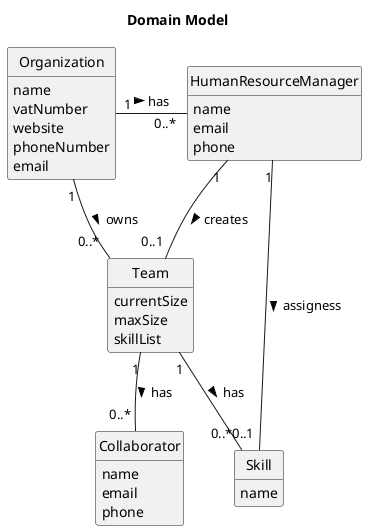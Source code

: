 @startuml
skinparam monochrome true
skinparam packageStyle rectangle
skinparam shadowing false

'left to right direction

skinparam classAttributeIconSize 0

hide circle
hide methods

title Domain Model

class Organization {
    name
    vatNumber
    website
    phoneNumber
    email
}

class Team {
    currentSize
    maxSize
    skillList
}

class Skill{
    name
    }

class Collaborator {
    name
    email
    phone
}

class HumanResourceManager {
    name
    email
    phone
}

Organization "1" - "0..* " HumanResourceManager : has >
Organization "1" - "0..* " Team: owns >
HumanResourceManager "1" -- "0..1 " Team : creates >
HumanResourceManager "1" -- "0..1 " Skill : assigness >
Team "1" -- "0..* " Collaborator : has >
Team "1" -- "0..* " Skill : has >
@enduml